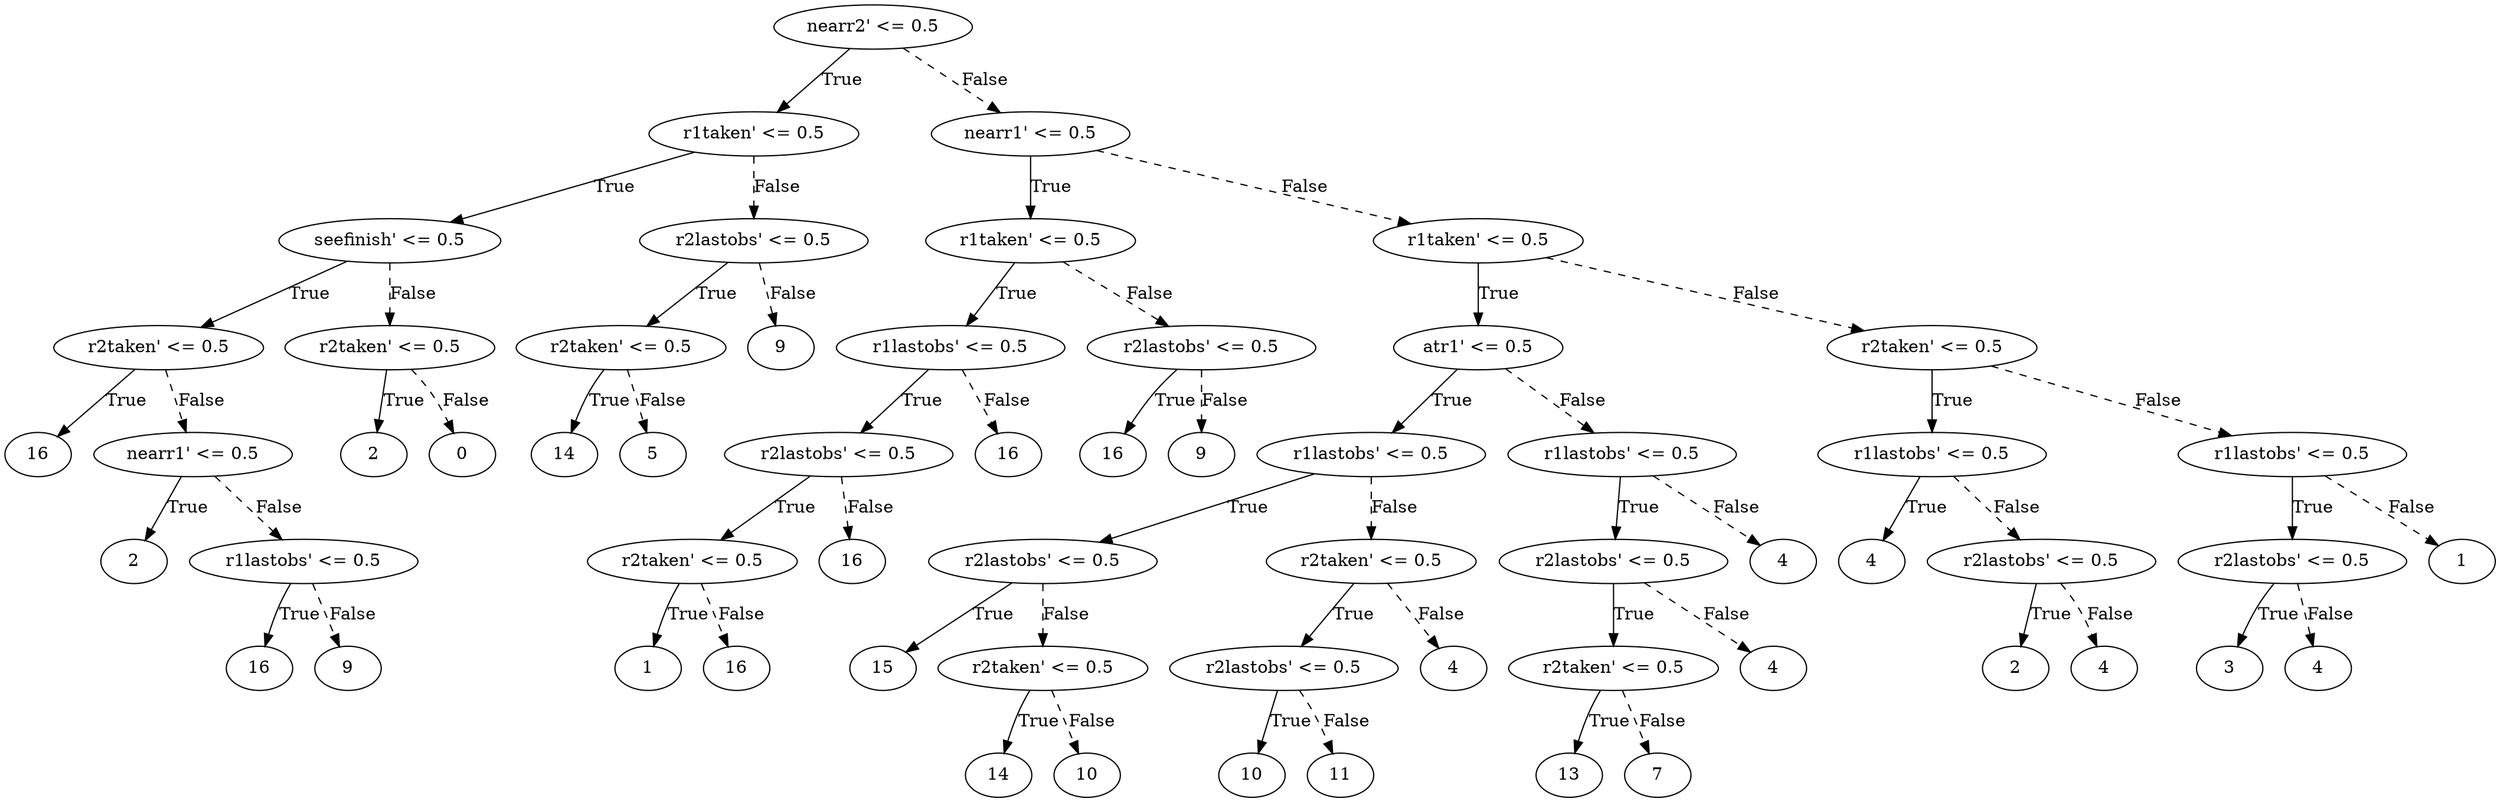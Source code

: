 digraph {
0 [label="nearr2' <= 0.5"];
1 [label="r1taken' <= 0.5"];
2 [label="seefinish' <= 0.5"];
3 [label="r2taken' <= 0.5"];
4 [label="16"];
3 -> 4 [label="True"];
5 [label="nearr1' <= 0.5"];
6 [label="2"];
5 -> 6 [label="True"];
7 [label="r1lastobs' <= 0.5"];
8 [label="16"];
7 -> 8 [label="True"];
9 [label="9"];
7 -> 9 [style="dashed", label="False"];
5 -> 7 [style="dashed", label="False"];
3 -> 5 [style="dashed", label="False"];
2 -> 3 [label="True"];
10 [label="r2taken' <= 0.5"];
11 [label="2"];
10 -> 11 [label="True"];
12 [label="0"];
10 -> 12 [style="dashed", label="False"];
2 -> 10 [style="dashed", label="False"];
1 -> 2 [label="True"];
13 [label="r2lastobs' <= 0.5"];
14 [label="r2taken' <= 0.5"];
15 [label="14"];
14 -> 15 [label="True"];
16 [label="5"];
14 -> 16 [style="dashed", label="False"];
13 -> 14 [label="True"];
17 [label="9"];
13 -> 17 [style="dashed", label="False"];
1 -> 13 [style="dashed", label="False"];
0 -> 1 [label="True"];
18 [label="nearr1' <= 0.5"];
19 [label="r1taken' <= 0.5"];
20 [label="r1lastobs' <= 0.5"];
21 [label="r2lastobs' <= 0.5"];
22 [label="r2taken' <= 0.5"];
23 [label="1"];
22 -> 23 [label="True"];
24 [label="16"];
22 -> 24 [style="dashed", label="False"];
21 -> 22 [label="True"];
25 [label="16"];
21 -> 25 [style="dashed", label="False"];
20 -> 21 [label="True"];
26 [label="16"];
20 -> 26 [style="dashed", label="False"];
19 -> 20 [label="True"];
27 [label="r2lastobs' <= 0.5"];
28 [label="16"];
27 -> 28 [label="True"];
29 [label="9"];
27 -> 29 [style="dashed", label="False"];
19 -> 27 [style="dashed", label="False"];
18 -> 19 [label="True"];
30 [label="r1taken' <= 0.5"];
31 [label="atr1' <= 0.5"];
32 [label="r1lastobs' <= 0.5"];
33 [label="r2lastobs' <= 0.5"];
34 [label="15"];
33 -> 34 [label="True"];
35 [label="r2taken' <= 0.5"];
36 [label="14"];
35 -> 36 [label="True"];
37 [label="10"];
35 -> 37 [style="dashed", label="False"];
33 -> 35 [style="dashed", label="False"];
32 -> 33 [label="True"];
38 [label="r2taken' <= 0.5"];
39 [label="r2lastobs' <= 0.5"];
40 [label="10"];
39 -> 40 [label="True"];
41 [label="11"];
39 -> 41 [style="dashed", label="False"];
38 -> 39 [label="True"];
42 [label="4"];
38 -> 42 [style="dashed", label="False"];
32 -> 38 [style="dashed", label="False"];
31 -> 32 [label="True"];
43 [label="r1lastobs' <= 0.5"];
44 [label="r2lastobs' <= 0.5"];
45 [label="r2taken' <= 0.5"];
46 [label="13"];
45 -> 46 [label="True"];
47 [label="7"];
45 -> 47 [style="dashed", label="False"];
44 -> 45 [label="True"];
48 [label="4"];
44 -> 48 [style="dashed", label="False"];
43 -> 44 [label="True"];
49 [label="4"];
43 -> 49 [style="dashed", label="False"];
31 -> 43 [style="dashed", label="False"];
30 -> 31 [label="True"];
50 [label="r2taken' <= 0.5"];
51 [label="r1lastobs' <= 0.5"];
52 [label="4"];
51 -> 52 [label="True"];
53 [label="r2lastobs' <= 0.5"];
54 [label="2"];
53 -> 54 [label="True"];
55 [label="4"];
53 -> 55 [style="dashed", label="False"];
51 -> 53 [style="dashed", label="False"];
50 -> 51 [label="True"];
56 [label="r1lastobs' <= 0.5"];
57 [label="r2lastobs' <= 0.5"];
58 [label="3"];
57 -> 58 [label="True"];
59 [label="4"];
57 -> 59 [style="dashed", label="False"];
56 -> 57 [label="True"];
60 [label="1"];
56 -> 60 [style="dashed", label="False"];
50 -> 56 [style="dashed", label="False"];
30 -> 50 [style="dashed", label="False"];
18 -> 30 [style="dashed", label="False"];
0 -> 18 [style="dashed", label="False"];

}